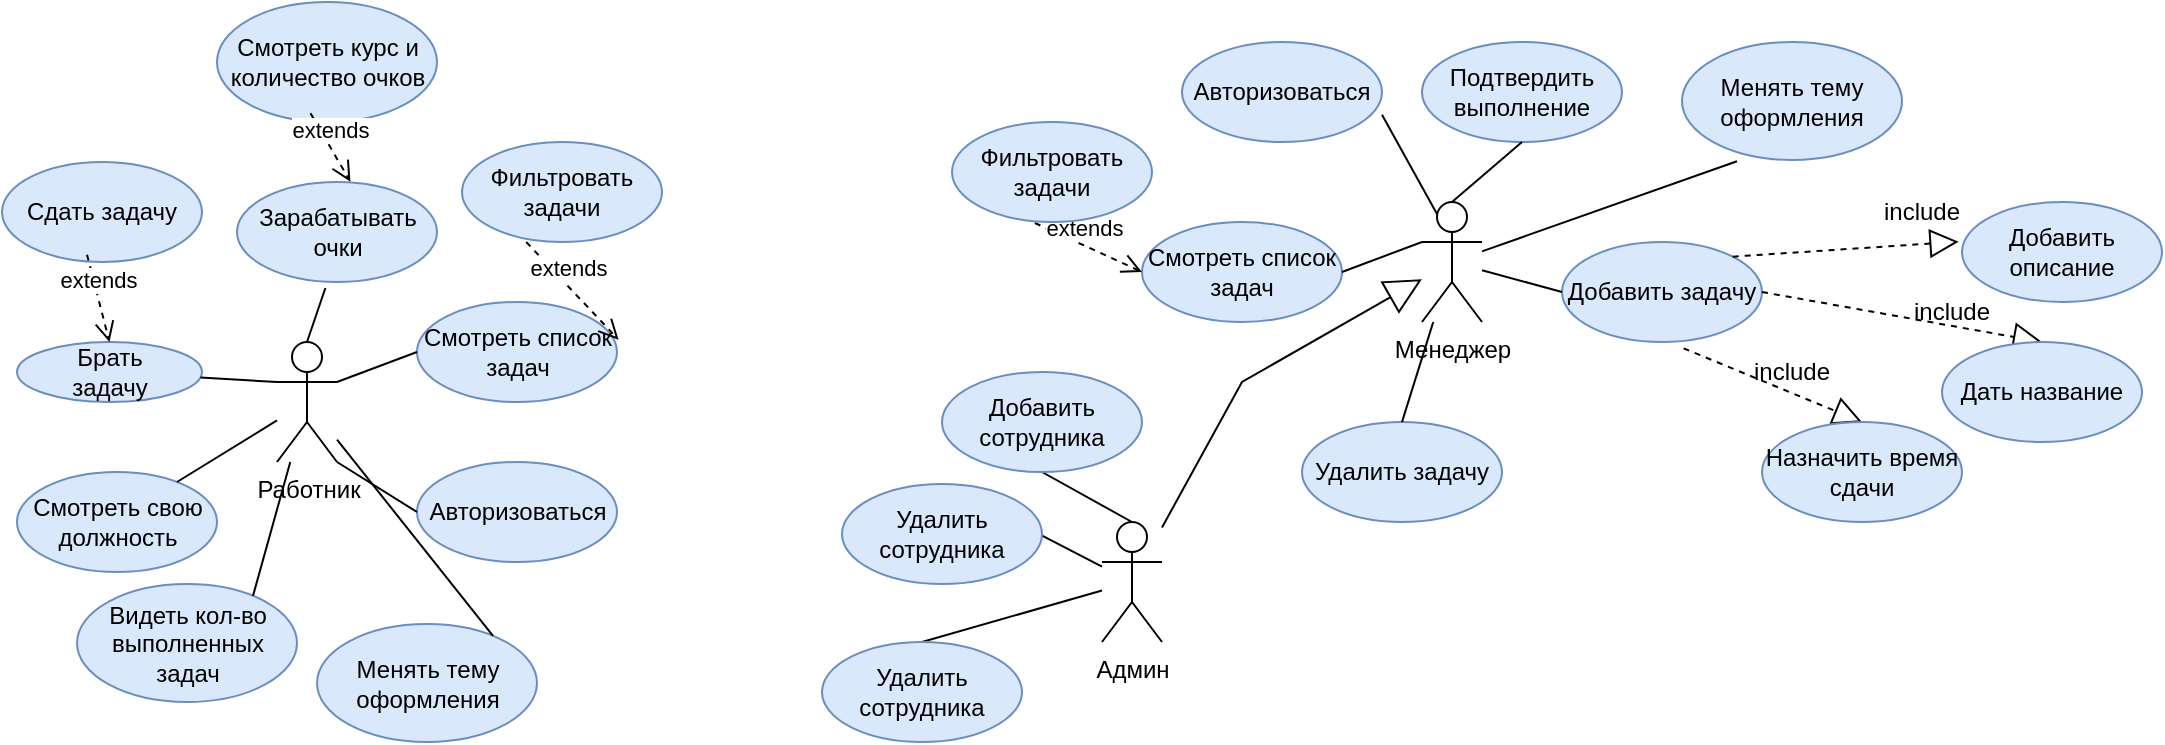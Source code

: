 <mxfile version="26.1.0">
  <diagram name="Страница — 1" id="5FaUrOJebSl_zGhpIJmT">
    <mxGraphModel dx="2022" dy="1791" grid="1" gridSize="10" guides="1" tooltips="1" connect="1" arrows="1" fold="1" page="1" pageScale="1" pageWidth="827" pageHeight="1169" math="0" shadow="0">
      <root>
        <mxCell id="0" />
        <mxCell id="1" parent="0" />
        <mxCell id="4kl3okm59KW2ScU52pFa-1" value="Работник" style="shape=umlActor;verticalLabelPosition=bottom;verticalAlign=top;html=1;outlineConnect=0;" vertex="1" parent="1">
          <mxGeometry x="117.5" y="140" width="30" height="60" as="geometry" />
        </mxCell>
        <mxCell id="4kl3okm59KW2ScU52pFa-2" value="Админ" style="shape=umlActor;verticalLabelPosition=bottom;verticalAlign=top;html=1;outlineConnect=0;" vertex="1" parent="1">
          <mxGeometry x="530" y="230" width="30" height="60" as="geometry" />
        </mxCell>
        <mxCell id="4kl3okm59KW2ScU52pFa-4" value="Менеджер" style="shape=umlActor;verticalLabelPosition=bottom;verticalAlign=top;html=1;outlineConnect=0;" vertex="1" parent="1">
          <mxGeometry x="690" y="70" width="30" height="60" as="geometry" />
        </mxCell>
        <mxCell id="4kl3okm59KW2ScU52pFa-9" value="" style="ellipse;whiteSpace=wrap;html=1;verticalAlign=top;fillColor=#dae8fc;strokeColor=#6c8ebf;" vertex="1" parent="1">
          <mxGeometry x="-12.5" y="140" width="92.5" height="30" as="geometry" />
        </mxCell>
        <mxCell id="4kl3okm59KW2ScU52pFa-11" value="Брать задачу" style="text;html=1;align=center;verticalAlign=middle;whiteSpace=wrap;rounded=0;" vertex="1" parent="1">
          <mxGeometry x="3.75" y="140" width="60" height="30" as="geometry" />
        </mxCell>
        <mxCell id="4kl3okm59KW2ScU52pFa-12" value="" style="endArrow=none;html=1;rounded=0;" edge="1" parent="1" source="4kl3okm59KW2ScU52pFa-9" target="4kl3okm59KW2ScU52pFa-1">
          <mxGeometry width="50" height="50" relative="1" as="geometry">
            <mxPoint x="287.5" y="270" as="sourcePoint" />
            <mxPoint x="337.5" y="220" as="targetPoint" />
            <Array as="points">
              <mxPoint x="117.5" y="160" />
            </Array>
          </mxGeometry>
        </mxCell>
        <mxCell id="4kl3okm59KW2ScU52pFa-24" value="" style="ellipse;whiteSpace=wrap;html=1;fillColor=#dae8fc;strokeColor=#6c8ebf;" vertex="1" parent="1">
          <mxGeometry x="690" y="-10" width="100" height="50" as="geometry" />
        </mxCell>
        <mxCell id="4kl3okm59KW2ScU52pFa-26" value="" style="endArrow=block;endSize=16;endFill=0;html=1;rounded=0;" edge="1" parent="1" source="4kl3okm59KW2ScU52pFa-2" target="4kl3okm59KW2ScU52pFa-4">
          <mxGeometry width="160" relative="1" as="geometry">
            <mxPoint x="460" y="250" as="sourcePoint" />
            <mxPoint x="620" y="250" as="targetPoint" />
            <Array as="points">
              <mxPoint x="600" y="160" />
            </Array>
          </mxGeometry>
        </mxCell>
        <mxCell id="4kl3okm59KW2ScU52pFa-28" value="Подтвердить выполнение" style="text;html=1;align=center;verticalAlign=middle;whiteSpace=wrap;rounded=0;" vertex="1" parent="1">
          <mxGeometry x="710" width="60" height="30" as="geometry" />
        </mxCell>
        <mxCell id="4kl3okm59KW2ScU52pFa-29" value="" style="endArrow=none;html=1;rounded=0;exitX=0.5;exitY=0;exitDx=0;exitDy=0;exitPerimeter=0;entryX=0.5;entryY=1;entryDx=0;entryDy=0;" edge="1" parent="1" source="4kl3okm59KW2ScU52pFa-4" target="4kl3okm59KW2ScU52pFa-24">
          <mxGeometry width="50" height="50" relative="1" as="geometry">
            <mxPoint x="590" y="350" as="sourcePoint" />
            <mxPoint x="640" y="300" as="targetPoint" />
          </mxGeometry>
        </mxCell>
        <mxCell id="4kl3okm59KW2ScU52pFa-30" value="" style="endArrow=none;html=1;rounded=0;entryX=0.5;entryY=0;entryDx=0;entryDy=0;entryPerimeter=0;exitX=0.5;exitY=1;exitDx=0;exitDy=0;" edge="1" parent="1" source="4kl3okm59KW2ScU52pFa-31" target="4kl3okm59KW2ScU52pFa-2">
          <mxGeometry width="50" height="50" relative="1" as="geometry">
            <mxPoint x="710" y="230" as="sourcePoint" />
            <mxPoint x="640" y="300" as="targetPoint" />
          </mxGeometry>
        </mxCell>
        <mxCell id="4kl3okm59KW2ScU52pFa-31" value="Добавить сотрудника" style="ellipse;whiteSpace=wrap;html=1;fillColor=#dae8fc;strokeColor=#6c8ebf;" vertex="1" parent="1">
          <mxGeometry x="450" y="155" width="100" height="50" as="geometry" />
        </mxCell>
        <mxCell id="4kl3okm59KW2ScU52pFa-32" value="Удалить задачу" style="ellipse;whiteSpace=wrap;html=1;fillColor=#dae8fc;strokeColor=#6c8ebf;" vertex="1" parent="1">
          <mxGeometry x="630" y="180" width="100" height="50" as="geometry" />
        </mxCell>
        <mxCell id="4kl3okm59KW2ScU52pFa-34" value="" style="endArrow=none;html=1;rounded=0;entryX=0.5;entryY=0;entryDx=0;entryDy=0;" edge="1" parent="1" source="4kl3okm59KW2ScU52pFa-4" target="4kl3okm59KW2ScU52pFa-32">
          <mxGeometry width="50" height="50" relative="1" as="geometry">
            <mxPoint x="730" y="120" as="sourcePoint" />
            <mxPoint x="640" y="300" as="targetPoint" />
          </mxGeometry>
        </mxCell>
        <mxCell id="4kl3okm59KW2ScU52pFa-35" value="Добавить задачу" style="ellipse;whiteSpace=wrap;html=1;fillColor=#dae8fc;strokeColor=#6c8ebf;" vertex="1" parent="1">
          <mxGeometry x="760" y="90" width="100" height="50" as="geometry" />
        </mxCell>
        <mxCell id="4kl3okm59KW2ScU52pFa-36" value="" style="endArrow=none;html=1;rounded=0;entryX=0;entryY=0.5;entryDx=0;entryDy=0;" edge="1" parent="1" target="4kl3okm59KW2ScU52pFa-35" source="4kl3okm59KW2ScU52pFa-4">
          <mxGeometry width="50" height="50" relative="1" as="geometry">
            <mxPoint x="514" y="270" as="sourcePoint" />
            <mxPoint x="584" y="210" as="targetPoint" />
          </mxGeometry>
        </mxCell>
        <mxCell id="4kl3okm59KW2ScU52pFa-37" value="" style="endArrow=none;html=1;rounded=0;exitX=0.5;exitY=0;exitDx=0;exitDy=0;" edge="1" parent="1" source="4kl3okm59KW2ScU52pFa-38" target="4kl3okm59KW2ScU52pFa-2">
          <mxGeometry width="50" height="50" relative="1" as="geometry">
            <mxPoint x="700" y="475" as="sourcePoint" />
            <mxPoint x="725" y="545" as="targetPoint" />
          </mxGeometry>
        </mxCell>
        <mxCell id="4kl3okm59KW2ScU52pFa-38" value="Удалить сотрудника" style="ellipse;whiteSpace=wrap;html=1;fillColor=#dae8fc;strokeColor=#6c8ebf;" vertex="1" parent="1">
          <mxGeometry x="400" y="211" width="100" height="50" as="geometry" />
        </mxCell>
        <mxCell id="4kl3okm59KW2ScU52pFa-39" value="Сд&lt;span style=&quot;background-color: transparent; color: light-dark(rgb(0, 0, 0), rgb(255, 255, 255));&quot;&gt;ать задачу&lt;/span&gt;" style="ellipse;whiteSpace=wrap;html=1;fillColor=#dae8fc;strokeColor=#6c8ebf;" vertex="1" parent="1">
          <mxGeometry x="-20" y="50" width="100" height="50" as="geometry" />
        </mxCell>
        <mxCell id="4kl3okm59KW2ScU52pFa-41" value="Смотреть список задач" style="ellipse;whiteSpace=wrap;html=1;fillColor=#dae8fc;strokeColor=#6c8ebf;" vertex="1" parent="1">
          <mxGeometry x="187.5" y="120" width="100" height="50" as="geometry" />
        </mxCell>
        <mxCell id="4kl3okm59KW2ScU52pFa-42" value="" style="endArrow=none;html=1;rounded=0;exitX=1;exitY=0.333;exitDx=0;exitDy=0;exitPerimeter=0;entryX=0;entryY=0.5;entryDx=0;entryDy=0;" edge="1" parent="1" target="4kl3okm59KW2ScU52pFa-41" source="4kl3okm59KW2ScU52pFa-1">
          <mxGeometry width="50" height="50" relative="1" as="geometry">
            <mxPoint x="277.5" y="200" as="sourcePoint" />
            <mxPoint x="332.5" y="200" as="targetPoint" />
            <Array as="points" />
          </mxGeometry>
        </mxCell>
        <mxCell id="4kl3okm59KW2ScU52pFa-43" value="Авторизоваться" style="ellipse;whiteSpace=wrap;html=1;fillColor=#dae8fc;strokeColor=#6c8ebf;" vertex="1" parent="1">
          <mxGeometry x="187.5" y="200" width="100" height="50" as="geometry" />
        </mxCell>
        <mxCell id="4kl3okm59KW2ScU52pFa-44" value="" style="endArrow=none;html=1;rounded=0;exitX=1;exitY=1;exitDx=0;exitDy=0;exitPerimeter=0;entryX=0;entryY=0.5;entryDx=0;entryDy=0;" edge="1" parent="1" target="4kl3okm59KW2ScU52pFa-43" source="4kl3okm59KW2ScU52pFa-1">
          <mxGeometry width="50" height="50" relative="1" as="geometry">
            <mxPoint x="157.5" y="220" as="sourcePoint" />
            <mxPoint x="342.5" y="260" as="targetPoint" />
            <Array as="points" />
          </mxGeometry>
        </mxCell>
        <mxCell id="4kl3okm59KW2ScU52pFa-45" value="Авторизоваться" style="ellipse;whiteSpace=wrap;html=1;fillColor=#dae8fc;strokeColor=#6c8ebf;" vertex="1" parent="1">
          <mxGeometry x="570" y="-10" width="100" height="50" as="geometry" />
        </mxCell>
        <mxCell id="4kl3okm59KW2ScU52pFa-46" value="" style="endArrow=none;html=1;rounded=0;exitX=0.25;exitY=0.1;exitDx=0;exitDy=0;exitPerimeter=0;entryX=1;entryY=0.727;entryDx=0;entryDy=0;entryPerimeter=0;" edge="1" parent="1" target="4kl3okm59KW2ScU52pFa-45" source="4kl3okm59KW2ScU52pFa-4">
          <mxGeometry width="50" height="50" relative="1" as="geometry">
            <mxPoint x="320" y="250" as="sourcePoint" />
            <mxPoint x="515" y="310" as="targetPoint" />
            <Array as="points" />
          </mxGeometry>
        </mxCell>
        <mxCell id="4kl3okm59KW2ScU52pFa-47" value="extends" style="html=1;verticalAlign=bottom;endArrow=open;dashed=1;endSize=8;curved=0;rounded=0;entryX=1.008;entryY=0.377;entryDx=0;entryDy=0;entryPerimeter=0;exitX=0.28;exitY=0.913;exitDx=0;exitDy=0;exitPerimeter=0;" edge="1" parent="1" source="4kl3okm59KW2ScU52pFa-48" target="4kl3okm59KW2ScU52pFa-41">
          <mxGeometry relative="1" as="geometry">
            <mxPoint x="313.5" y="108.0" as="sourcePoint" />
            <mxPoint x="387.5" y="310" as="targetPoint" />
          </mxGeometry>
        </mxCell>
        <mxCell id="4kl3okm59KW2ScU52pFa-48" value="Фильтровать задачи" style="ellipse;whiteSpace=wrap;html=1;fillColor=#dae8fc;strokeColor=#6c8ebf;" vertex="1" parent="1">
          <mxGeometry x="210" y="40" width="100" height="50" as="geometry" />
        </mxCell>
        <mxCell id="4kl3okm59KW2ScU52pFa-49" value="extends" style="html=1;verticalAlign=bottom;endArrow=open;dashed=1;endSize=8;curved=0;rounded=0;entryX=0.5;entryY=0;entryDx=0;entryDy=0;exitX=0.425;exitY=0.927;exitDx=0;exitDy=0;exitPerimeter=0;" edge="1" parent="1" source="4kl3okm59KW2ScU52pFa-39" target="4kl3okm59KW2ScU52pFa-11">
          <mxGeometry relative="1" as="geometry">
            <mxPoint x="323.5" y="118" as="sourcePoint" />
            <mxPoint x="298.5" y="149" as="targetPoint" />
          </mxGeometry>
        </mxCell>
        <mxCell id="4kl3okm59KW2ScU52pFa-50" value="Зарабатывать очки" style="ellipse;whiteSpace=wrap;html=1;fillColor=#dae8fc;strokeColor=#6c8ebf;" vertex="1" parent="1">
          <mxGeometry x="97.5" y="60" width="100" height="50" as="geometry" />
        </mxCell>
        <mxCell id="4kl3okm59KW2ScU52pFa-51" value="" style="endArrow=none;html=1;rounded=0;exitX=0.5;exitY=0;exitDx=0;exitDy=0;exitPerimeter=0;entryX=0.442;entryY=1.06;entryDx=0;entryDy=0;entryPerimeter=0;" edge="1" parent="1" target="4kl3okm59KW2ScU52pFa-50" source="4kl3okm59KW2ScU52pFa-1">
          <mxGeometry width="50" height="50" relative="1" as="geometry">
            <mxPoint x="57.5" y="100" as="sourcePoint" />
            <mxPoint x="242.5" y="140" as="targetPoint" />
            <Array as="points" />
          </mxGeometry>
        </mxCell>
        <mxCell id="4kl3okm59KW2ScU52pFa-52" value="Смотреть курс и количество очков" style="ellipse;whiteSpace=wrap;html=1;fillColor=#dae8fc;strokeColor=#6c8ebf;" vertex="1" parent="1">
          <mxGeometry x="87.5" y="-30" width="110" height="60" as="geometry" />
        </mxCell>
        <mxCell id="4kl3okm59KW2ScU52pFa-53" value="extends" style="html=1;verticalAlign=bottom;endArrow=open;dashed=1;endSize=8;curved=0;rounded=0;entryX=0.567;entryY=-0.003;entryDx=0;entryDy=0;exitX=0.425;exitY=0.927;exitDx=0;exitDy=0;exitPerimeter=0;entryPerimeter=0;" edge="1" parent="1" source="4kl3okm59KW2ScU52pFa-52" target="4kl3okm59KW2ScU52pFa-50">
          <mxGeometry relative="1" as="geometry">
            <mxPoint x="431" y="38" as="sourcePoint" />
            <mxPoint x="141" y="60" as="targetPoint" />
          </mxGeometry>
        </mxCell>
        <mxCell id="4kl3okm59KW2ScU52pFa-54" value="Смотреть свою должность" style="ellipse;whiteSpace=wrap;html=1;fillColor=#dae8fc;strokeColor=#6c8ebf;" vertex="1" parent="1">
          <mxGeometry x="-12.5" y="205" width="100" height="50" as="geometry" />
        </mxCell>
        <mxCell id="4kl3okm59KW2ScU52pFa-55" value="" style="endArrow=none;html=1;rounded=0;entryX=0.8;entryY=0.1;entryDx=0;entryDy=0;entryPerimeter=0;" edge="1" parent="1" target="4kl3okm59KW2ScU52pFa-54" source="4kl3okm59KW2ScU52pFa-1">
          <mxGeometry width="50" height="50" relative="1" as="geometry">
            <mxPoint x="22.5" y="285" as="sourcePoint" />
            <mxPoint x="132.5" y="285" as="targetPoint" />
            <Array as="points" />
          </mxGeometry>
        </mxCell>
        <mxCell id="4kl3okm59KW2ScU52pFa-56" value="Видеть кол-во выполненных задач" style="ellipse;whiteSpace=wrap;html=1;fillColor=#dae8fc;strokeColor=#6c8ebf;" vertex="1" parent="1">
          <mxGeometry x="17.5" y="261" width="110" height="59" as="geometry" />
        </mxCell>
        <mxCell id="4kl3okm59KW2ScU52pFa-57" value="" style="endArrow=none;html=1;rounded=0;entryX=0.8;entryY=0.1;entryDx=0;entryDy=0;entryPerimeter=0;" edge="1" parent="1" target="4kl3okm59KW2ScU52pFa-56" source="4kl3okm59KW2ScU52pFa-1">
          <mxGeometry width="50" height="50" relative="1" as="geometry">
            <mxPoint x="147.5" y="235" as="sourcePoint" />
            <mxPoint x="162.5" y="341" as="targetPoint" />
            <Array as="points" />
          </mxGeometry>
        </mxCell>
        <mxCell id="4kl3okm59KW2ScU52pFa-58" value="Менять тему оформления" style="ellipse;whiteSpace=wrap;html=1;fillColor=#dae8fc;strokeColor=#6c8ebf;" vertex="1" parent="1">
          <mxGeometry x="137.5" y="281" width="110" height="59" as="geometry" />
        </mxCell>
        <mxCell id="4kl3okm59KW2ScU52pFa-59" value="" style="endArrow=none;html=1;rounded=0;entryX=0.8;entryY=0.1;entryDx=0;entryDy=0;entryPerimeter=0;" edge="1" parent="1" target="4kl3okm59KW2ScU52pFa-58" source="4kl3okm59KW2ScU52pFa-1">
          <mxGeometry width="50" height="50" relative="1" as="geometry">
            <mxPoint x="244.5" y="220" as="sourcePoint" />
            <mxPoint x="282.5" y="361" as="targetPoint" />
            <Array as="points" />
          </mxGeometry>
        </mxCell>
        <mxCell id="4kl3okm59KW2ScU52pFa-60" value="Менять тему оформления" style="ellipse;whiteSpace=wrap;html=1;fillColor=#dae8fc;strokeColor=#6c8ebf;" vertex="1" parent="1">
          <mxGeometry x="820" y="-10" width="110" height="59" as="geometry" />
        </mxCell>
        <mxCell id="4kl3okm59KW2ScU52pFa-61" value="" style="endArrow=none;html=1;rounded=0;entryX=0.25;entryY=1.011;entryDx=0;entryDy=0;entryPerimeter=0;" edge="1" parent="1" target="4kl3okm59KW2ScU52pFa-60" source="4kl3okm59KW2ScU52pFa-4">
          <mxGeometry width="50" height="50" relative="1" as="geometry">
            <mxPoint x="620" y="134" as="sourcePoint" />
            <mxPoint x="755" y="306" as="targetPoint" />
            <Array as="points" />
          </mxGeometry>
        </mxCell>
        <mxCell id="4kl3okm59KW2ScU52pFa-64" value="" style="endArrow=none;html=1;rounded=0;exitX=0.5;exitY=0;exitDx=0;exitDy=0;" edge="1" parent="1" source="4kl3okm59KW2ScU52pFa-65" target="4kl3okm59KW2ScU52pFa-2">
          <mxGeometry width="50" height="50" relative="1" as="geometry">
            <mxPoint x="690" y="554" as="sourcePoint" />
            <mxPoint x="520" y="331" as="targetPoint" />
          </mxGeometry>
        </mxCell>
        <mxCell id="4kl3okm59KW2ScU52pFa-65" value="Удалить сотрудника" style="ellipse;whiteSpace=wrap;html=1;fillColor=#dae8fc;strokeColor=#6c8ebf;" vertex="1" parent="1">
          <mxGeometry x="390" y="290" width="100" height="50" as="geometry" />
        </mxCell>
        <mxCell id="4kl3okm59KW2ScU52pFa-66" value="" style="endArrow=block;dashed=1;endFill=0;endSize=12;html=1;rounded=0;exitX=0.608;exitY=1.063;exitDx=0;exitDy=0;exitPerimeter=0;entryX=0.5;entryY=0;entryDx=0;entryDy=0;" edge="1" parent="1" source="4kl3okm59KW2ScU52pFa-35" target="4kl3okm59KW2ScU52pFa-70">
          <mxGeometry width="160" relative="1" as="geometry">
            <mxPoint x="660" y="270" as="sourcePoint" />
            <mxPoint x="910" y="180" as="targetPoint" />
          </mxGeometry>
        </mxCell>
        <mxCell id="4kl3okm59KW2ScU52pFa-69" value="include" style="text;html=1;align=center;verticalAlign=middle;whiteSpace=wrap;rounded=0;" vertex="1" parent="1">
          <mxGeometry x="845" y="140" width="60" height="30" as="geometry" />
        </mxCell>
        <mxCell id="4kl3okm59KW2ScU52pFa-70" value="Назначить время сдачи" style="ellipse;whiteSpace=wrap;html=1;fillColor=#dae8fc;strokeColor=#6c8ebf;" vertex="1" parent="1">
          <mxGeometry x="860" y="180" width="100" height="50" as="geometry" />
        </mxCell>
        <mxCell id="4kl3okm59KW2ScU52pFa-73" value="" style="endArrow=block;dashed=1;endFill=0;endSize=12;html=1;rounded=0;exitX=1;exitY=0;exitDx=0;exitDy=0;entryX=-0.017;entryY=0.397;entryDx=0;entryDy=0;entryPerimeter=0;" edge="1" parent="1" target="4kl3okm59KW2ScU52pFa-75" source="4kl3okm59KW2ScU52pFa-35">
          <mxGeometry width="160" relative="1" as="geometry">
            <mxPoint x="998" y="12" as="sourcePoint" />
            <mxPoint x="990" y="70" as="targetPoint" />
          </mxGeometry>
        </mxCell>
        <mxCell id="4kl3okm59KW2ScU52pFa-74" value="include" style="text;html=1;align=center;verticalAlign=middle;whiteSpace=wrap;rounded=0;" vertex="1" parent="1">
          <mxGeometry x="910" y="60" width="60" height="30" as="geometry" />
        </mxCell>
        <mxCell id="4kl3okm59KW2ScU52pFa-75" value="Добавить описание" style="ellipse;whiteSpace=wrap;html=1;fillColor=#dae8fc;strokeColor=#6c8ebf;" vertex="1" parent="1">
          <mxGeometry x="960" y="70" width="100" height="50" as="geometry" />
        </mxCell>
        <mxCell id="4kl3okm59KW2ScU52pFa-76" value="" style="endArrow=block;dashed=1;endFill=0;endSize=12;html=1;rounded=0;exitX=1;exitY=0.5;exitDx=0;exitDy=0;entryX=0.5;entryY=0;entryDx=0;entryDy=0;" edge="1" parent="1" target="4kl3okm59KW2ScU52pFa-78" source="4kl3okm59KW2ScU52pFa-35">
          <mxGeometry width="160" relative="1" as="geometry">
            <mxPoint x="1048" y="142" as="sourcePoint" />
            <mxPoint x="1040" y="200" as="targetPoint" />
          </mxGeometry>
        </mxCell>
        <mxCell id="4kl3okm59KW2ScU52pFa-77" value="include" style="text;html=1;align=center;verticalAlign=middle;whiteSpace=wrap;rounded=0;" vertex="1" parent="1">
          <mxGeometry x="925" y="110" width="60" height="30" as="geometry" />
        </mxCell>
        <mxCell id="4kl3okm59KW2ScU52pFa-78" value="Дать название" style="ellipse;whiteSpace=wrap;html=1;fillColor=#dae8fc;strokeColor=#6c8ebf;" vertex="1" parent="1">
          <mxGeometry x="950" y="140" width="100" height="50" as="geometry" />
        </mxCell>
        <mxCell id="4kl3okm59KW2ScU52pFa-81" value="Смотреть список задач" style="ellipse;whiteSpace=wrap;html=1;fillColor=#dae8fc;strokeColor=#6c8ebf;" vertex="1" parent="1">
          <mxGeometry x="550" y="80" width="100" height="50" as="geometry" />
        </mxCell>
        <mxCell id="4kl3okm59KW2ScU52pFa-82" value="" style="endArrow=none;html=1;rounded=0;exitX=0;exitY=0.333;exitDx=0;exitDy=0;exitPerimeter=0;entryX=1;entryY=0.5;entryDx=0;entryDy=0;" edge="1" parent="1" target="4kl3okm59KW2ScU52pFa-81" source="4kl3okm59KW2ScU52pFa-4">
          <mxGeometry width="50" height="50" relative="1" as="geometry">
            <mxPoint x="325" y="130" as="sourcePoint" />
            <mxPoint x="510" y="170" as="targetPoint" />
            <Array as="points" />
          </mxGeometry>
        </mxCell>
        <mxCell id="4kl3okm59KW2ScU52pFa-83" value="extends" style="html=1;verticalAlign=bottom;endArrow=open;dashed=1;endSize=8;curved=0;rounded=0;entryX=0;entryY=0.5;entryDx=0;entryDy=0;exitX=0.36;exitY=0.96;exitDx=0;exitDy=0;exitPerimeter=0;" edge="1" parent="1" source="4kl3okm59KW2ScU52pFa-84" target="4kl3okm59KW2ScU52pFa-81">
          <mxGeometry relative="1" as="geometry">
            <mxPoint x="515" y="70" as="sourcePoint" />
            <mxPoint x="565" y="280" as="targetPoint" />
          </mxGeometry>
        </mxCell>
        <mxCell id="4kl3okm59KW2ScU52pFa-84" value="Фильтровать задачи" style="ellipse;whiteSpace=wrap;html=1;fillColor=#dae8fc;strokeColor=#6c8ebf;" vertex="1" parent="1">
          <mxGeometry x="455" y="30" width="100" height="50" as="geometry" />
        </mxCell>
      </root>
    </mxGraphModel>
  </diagram>
</mxfile>
